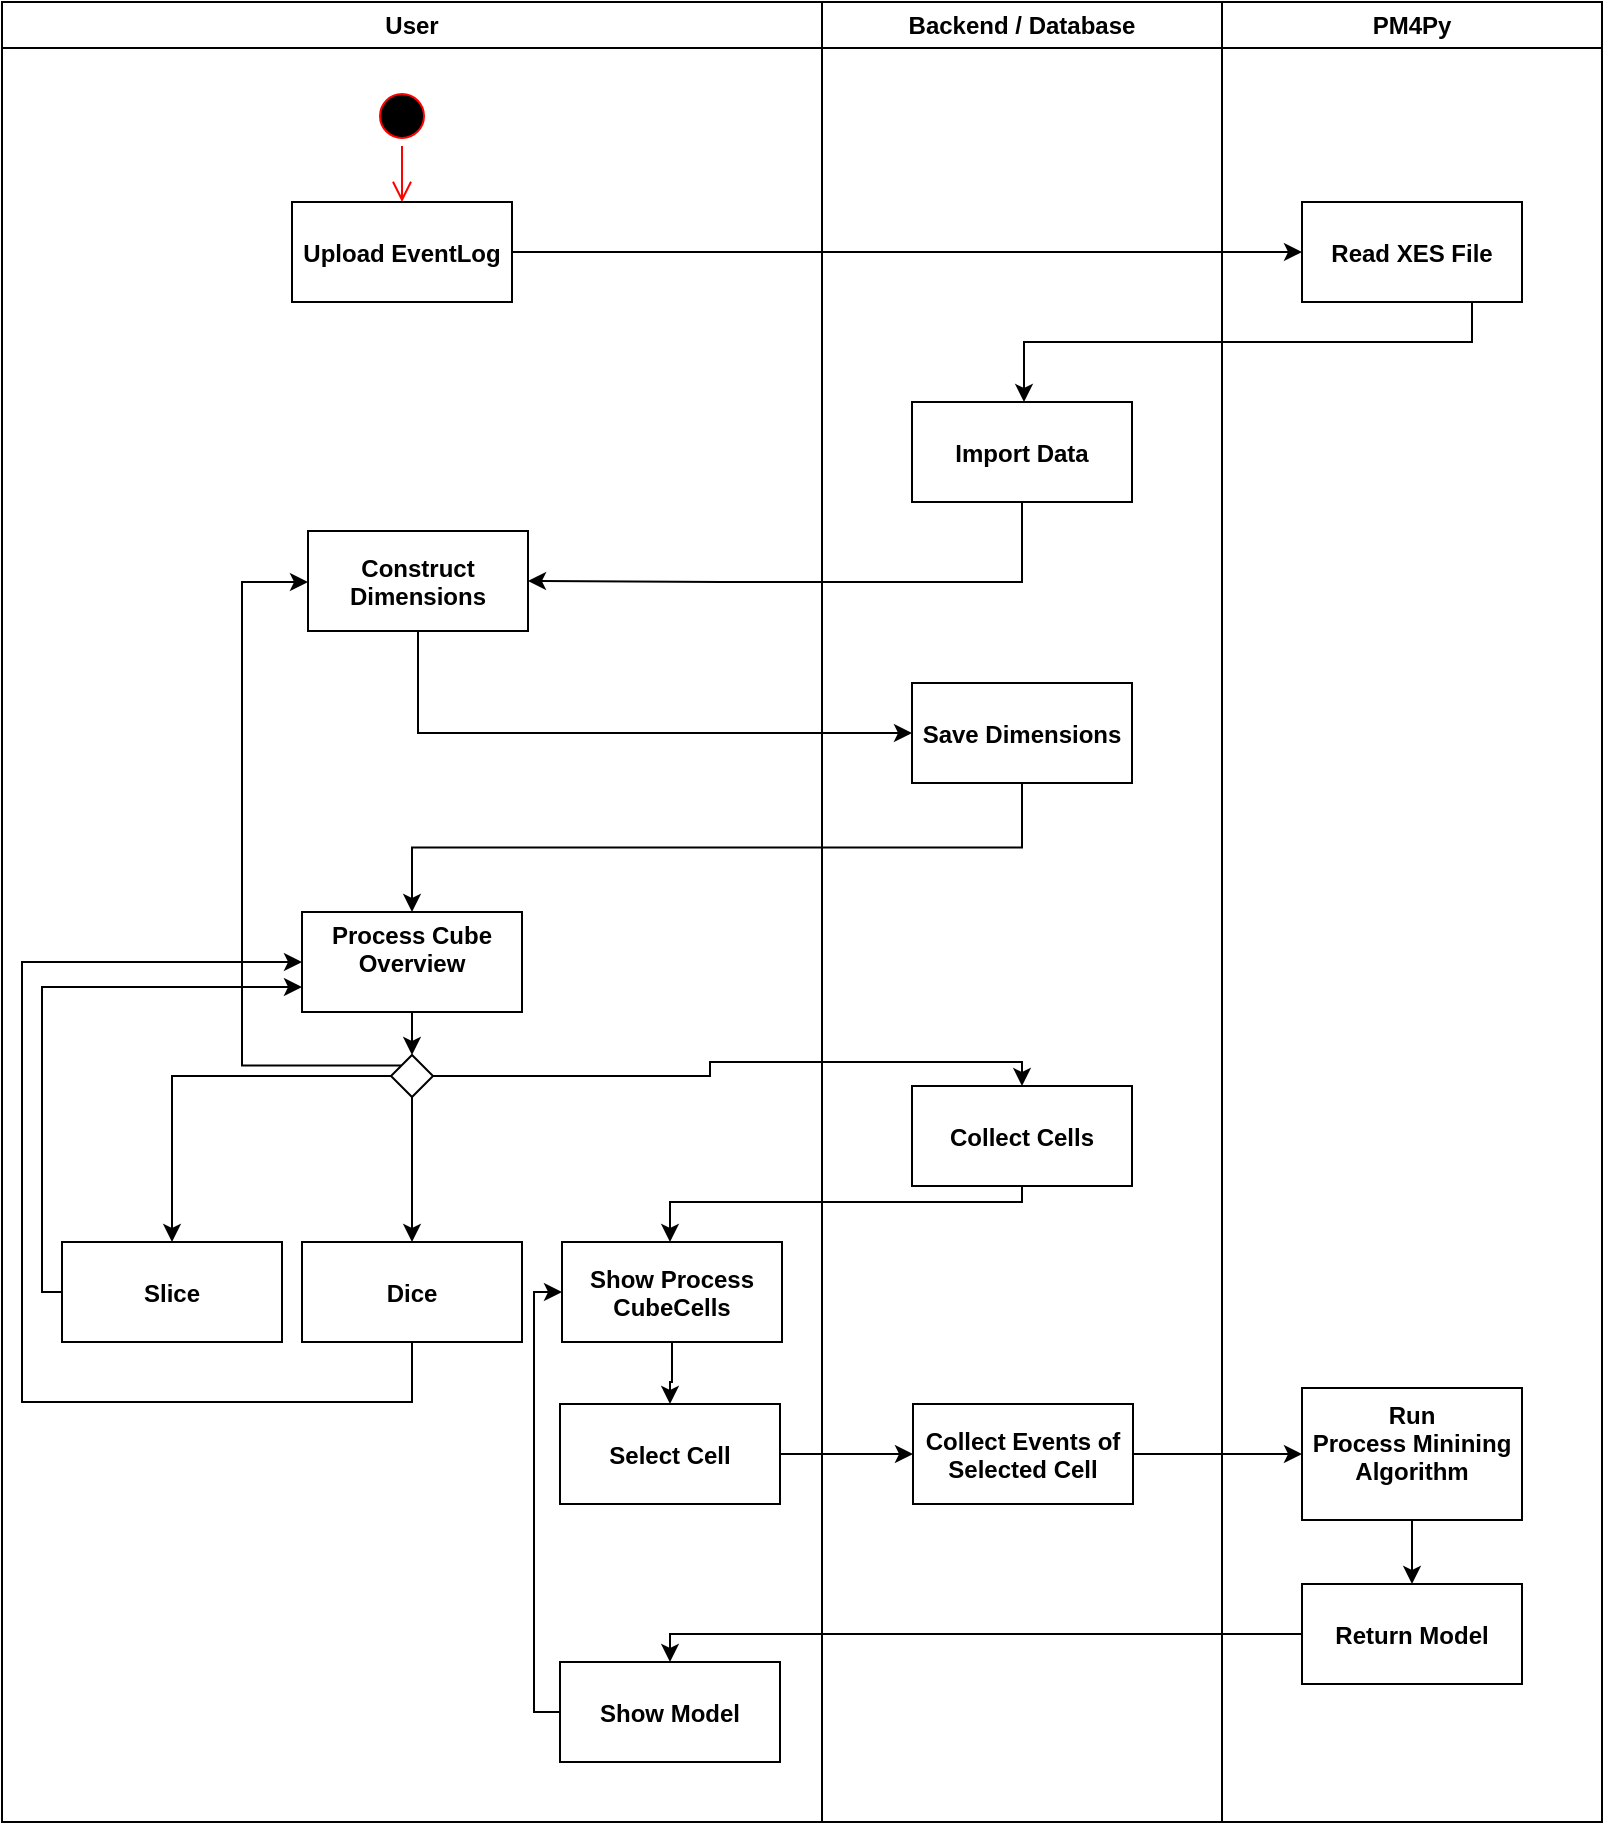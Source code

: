 <mxfile version="10.6.7"><diagram id="KWwAj1VC7hdEXCd_AjQ2" name="Page-1"><mxGraphModel dx="1501" dy="801" grid="1" gridSize="10" guides="1" tooltips="1" connect="1" arrows="1" fold="1" page="1" pageScale="1" pageWidth="827" pageHeight="1169" math="0" shadow="0"><root><mxCell id="0"/><mxCell id="1" parent="0"/><mxCell id="80fcUhE6_okfI0TPS-Sa-1" value="User" style="swimlane;whiteSpace=wrap" vertex="1" parent="1"><mxGeometry x="300" y="150" width="410" height="910" as="geometry"/></mxCell><mxCell id="80fcUhE6_okfI0TPS-Sa-2" value="" style="ellipse;shape=startState;fillColor=#000000;strokeColor=#ff0000;" vertex="1" parent="80fcUhE6_okfI0TPS-Sa-1"><mxGeometry x="185" y="42" width="30" height="30" as="geometry"/></mxCell><mxCell id="80fcUhE6_okfI0TPS-Sa-3" value="" style="edgeStyle=elbowEdgeStyle;elbow=horizontal;verticalAlign=bottom;endArrow=open;endSize=8;strokeColor=#FF0000;endFill=1;rounded=0" edge="1" parent="80fcUhE6_okfI0TPS-Sa-1" source="80fcUhE6_okfI0TPS-Sa-2" target="80fcUhE6_okfI0TPS-Sa-4"><mxGeometry x="185" y="42" as="geometry"><mxPoint x="200" y="112" as="targetPoint"/></mxGeometry></mxCell><mxCell id="80fcUhE6_okfI0TPS-Sa-4" value="Upload EventLog" style="fontStyle=1" vertex="1" parent="80fcUhE6_okfI0TPS-Sa-1"><mxGeometry x="145" y="100" width="110" height="50" as="geometry"/></mxCell><mxCell id="80fcUhE6_okfI0TPS-Sa-5" value="Construct &#10;Dimensions" style="fontStyle=1" vertex="1" parent="80fcUhE6_okfI0TPS-Sa-1"><mxGeometry x="153" y="264.5" width="110" height="50" as="geometry"/></mxCell><mxCell id="80fcUhE6_okfI0TPS-Sa-64" style="edgeStyle=orthogonalEdgeStyle;rounded=0;orthogonalLoop=1;jettySize=auto;html=1;entryX=0;entryY=0.75;entryDx=0;entryDy=0;" edge="1" parent="80fcUhE6_okfI0TPS-Sa-1" source="80fcUhE6_okfI0TPS-Sa-7" target="80fcUhE6_okfI0TPS-Sa-13"><mxGeometry relative="1" as="geometry"><Array as="points"><mxPoint x="20" y="645"/><mxPoint x="20" y="492"/></Array></mxGeometry></mxCell><mxCell id="80fcUhE6_okfI0TPS-Sa-7" value="Slice" style="fontStyle=1" vertex="1" parent="80fcUhE6_okfI0TPS-Sa-1"><mxGeometry x="30" y="620" width="110" height="50" as="geometry"/></mxCell><mxCell id="80fcUhE6_okfI0TPS-Sa-63" style="edgeStyle=orthogonalEdgeStyle;rounded=0;orthogonalLoop=1;jettySize=auto;html=1;entryX=0;entryY=0.5;entryDx=0;entryDy=0;" edge="1" parent="80fcUhE6_okfI0TPS-Sa-1" source="80fcUhE6_okfI0TPS-Sa-8" target="80fcUhE6_okfI0TPS-Sa-13"><mxGeometry relative="1" as="geometry"><Array as="points"><mxPoint x="205" y="700"/><mxPoint x="10" y="700"/><mxPoint x="10" y="480"/></Array></mxGeometry></mxCell><mxCell id="80fcUhE6_okfI0TPS-Sa-8" value="Dice" style="fontStyle=1" vertex="1" parent="80fcUhE6_okfI0TPS-Sa-1"><mxGeometry x="150" y="620" width="110" height="50" as="geometry"/></mxCell><mxCell id="80fcUhE6_okfI0TPS-Sa-10" style="edgeStyle=orthogonalEdgeStyle;rounded=0;orthogonalLoop=1;jettySize=auto;html=1;entryX=0.5;entryY=0;entryDx=0;entryDy=0;" edge="1" parent="80fcUhE6_okfI0TPS-Sa-1" source="80fcUhE6_okfI0TPS-Sa-11" target="80fcUhE6_okfI0TPS-Sa-17"><mxGeometry relative="1" as="geometry"/></mxCell><mxCell id="80fcUhE6_okfI0TPS-Sa-11" value="Show Process &#10;CubeCells" style="fontStyle=1" vertex="1" parent="80fcUhE6_okfI0TPS-Sa-1"><mxGeometry x="280" y="620" width="110" height="50" as="geometry"/></mxCell><mxCell id="80fcUhE6_okfI0TPS-Sa-12" style="edgeStyle=orthogonalEdgeStyle;rounded=0;orthogonalLoop=1;jettySize=auto;html=1;exitX=0.5;exitY=1;exitDx=0;exitDy=0;entryX=0;entryY=0.5;entryDx=0;entryDy=0;" edge="1" parent="80fcUhE6_okfI0TPS-Sa-1" source="80fcUhE6_okfI0TPS-Sa-13" target="80fcUhE6_okfI0TPS-Sa-47"><mxGeometry relative="1" as="geometry"><mxPoint x="204.897" y="534.966" as="targetPoint"/></mxGeometry></mxCell><mxCell id="80fcUhE6_okfI0TPS-Sa-13" value="Process Cube&#10;Overview&#10;" style="fontStyle=1" vertex="1" parent="80fcUhE6_okfI0TPS-Sa-1"><mxGeometry x="150" y="455" width="110" height="50" as="geometry"/></mxCell><mxCell id="80fcUhE6_okfI0TPS-Sa-17" value="Select Cell" style="fontStyle=1" vertex="1" parent="80fcUhE6_okfI0TPS-Sa-1"><mxGeometry x="279" y="701" width="110" height="50" as="geometry"/></mxCell><mxCell id="80fcUhE6_okfI0TPS-Sa-18" style="edgeStyle=orthogonalEdgeStyle;rounded=0;orthogonalLoop=1;jettySize=auto;html=1;exitX=0;exitY=0.5;exitDx=0;exitDy=0;" edge="1" parent="80fcUhE6_okfI0TPS-Sa-1" source="80fcUhE6_okfI0TPS-Sa-19" target="80fcUhE6_okfI0TPS-Sa-11"><mxGeometry relative="1" as="geometry"><mxPoint x="279" y="626" as="targetPoint"/><Array as="points"><mxPoint x="266" y="855"/><mxPoint x="266" y="645"/></Array></mxGeometry></mxCell><mxCell id="80fcUhE6_okfI0TPS-Sa-19" value="Show Model" style="fontStyle=1" vertex="1" parent="80fcUhE6_okfI0TPS-Sa-1"><mxGeometry x="279" y="830" width="110" height="50" as="geometry"/></mxCell><mxCell id="80fcUhE6_okfI0TPS-Sa-49" style="edgeStyle=orthogonalEdgeStyle;rounded=0;orthogonalLoop=1;jettySize=auto;html=1;" edge="1" parent="80fcUhE6_okfI0TPS-Sa-1" source="80fcUhE6_okfI0TPS-Sa-47" target="80fcUhE6_okfI0TPS-Sa-7"><mxGeometry relative="1" as="geometry"/></mxCell><mxCell id="80fcUhE6_okfI0TPS-Sa-50" style="edgeStyle=orthogonalEdgeStyle;rounded=0;orthogonalLoop=1;jettySize=auto;html=1;" edge="1" parent="80fcUhE6_okfI0TPS-Sa-1" source="80fcUhE6_okfI0TPS-Sa-47" target="80fcUhE6_okfI0TPS-Sa-8"><mxGeometry relative="1" as="geometry"/></mxCell><mxCell id="80fcUhE6_okfI0TPS-Sa-55" style="edgeStyle=orthogonalEdgeStyle;rounded=0;orthogonalLoop=1;jettySize=auto;html=1;exitX=0;exitY=1;exitDx=0;exitDy=0;" edge="1" parent="80fcUhE6_okfI0TPS-Sa-1" source="80fcUhE6_okfI0TPS-Sa-47" target="80fcUhE6_okfI0TPS-Sa-5"><mxGeometry relative="1" as="geometry"><Array as="points"><mxPoint x="120" y="532"/><mxPoint x="120" y="290"/></Array></mxGeometry></mxCell><mxCell id="80fcUhE6_okfI0TPS-Sa-47" value="" style="rhombus;whiteSpace=wrap;html=1;direction=south;" vertex="1" parent="80fcUhE6_okfI0TPS-Sa-1"><mxGeometry x="194.5" y="526.5" width="21" height="21" as="geometry"/></mxCell><mxCell id="80fcUhE6_okfI0TPS-Sa-20" value="PM4Py" style="swimlane;whiteSpace=wrap" vertex="1" parent="1"><mxGeometry x="910" y="150" width="190" height="910" as="geometry"/></mxCell><mxCell id="80fcUhE6_okfI0TPS-Sa-60" value="" style="edgeStyle=orthogonalEdgeStyle;rounded=0;orthogonalLoop=1;jettySize=auto;html=1;" edge="1" parent="80fcUhE6_okfI0TPS-Sa-20" source="80fcUhE6_okfI0TPS-Sa-21" target="80fcUhE6_okfI0TPS-Sa-56"><mxGeometry relative="1" as="geometry"/></mxCell><mxCell id="80fcUhE6_okfI0TPS-Sa-21" value="Run &#10;Process Minining&#10;Algorithm&#10;" style="verticalAlign=top;fontStyle=1" vertex="1" parent="80fcUhE6_okfI0TPS-Sa-20"><mxGeometry x="40" y="693" width="110" height="66" as="geometry"/></mxCell><mxCell id="80fcUhE6_okfI0TPS-Sa-31" value="Read XES File" style="fontStyle=1" vertex="1" parent="80fcUhE6_okfI0TPS-Sa-20"><mxGeometry x="40" y="100" width="110" height="50" as="geometry"/></mxCell><mxCell id="80fcUhE6_okfI0TPS-Sa-56" value="Return Model" style="fontStyle=1" vertex="1" parent="80fcUhE6_okfI0TPS-Sa-20"><mxGeometry x="40" y="791" width="110" height="50" as="geometry"/></mxCell><mxCell id="80fcUhE6_okfI0TPS-Sa-32" value="" style="edgeStyle=orthogonalEdgeStyle;rounded=0;orthogonalLoop=1;jettySize=auto;html=1;entryX=0;entryY=0.5;entryDx=0;entryDy=0;" edge="1" parent="1" source="80fcUhE6_okfI0TPS-Sa-4" target="80fcUhE6_okfI0TPS-Sa-31"><mxGeometry relative="1" as="geometry"><mxPoint x="514.5" y="365" as="targetPoint"/></mxGeometry></mxCell><mxCell id="80fcUhE6_okfI0TPS-Sa-35" style="edgeStyle=orthogonalEdgeStyle;rounded=0;orthogonalLoop=1;jettySize=auto;html=1;exitX=1;exitY=0.5;exitDx=0;exitDy=0;entryX=0;entryY=0.5;entryDx=0;entryDy=0;" edge="1" parent="1" source="80fcUhE6_okfI0TPS-Sa-17" target="80fcUhE6_okfI0TPS-Sa-26"><mxGeometry relative="1" as="geometry"/></mxCell><mxCell id="80fcUhE6_okfI0TPS-Sa-36" style="edgeStyle=orthogonalEdgeStyle;rounded=0;orthogonalLoop=1;jettySize=auto;html=1;exitX=0.5;exitY=1;exitDx=0;exitDy=0;entryX=0;entryY=0.5;entryDx=0;entryDy=0;" edge="1" parent="1" source="80fcUhE6_okfI0TPS-Sa-5" target="80fcUhE6_okfI0TPS-Sa-27"><mxGeometry relative="1" as="geometry"/></mxCell><mxCell id="80fcUhE6_okfI0TPS-Sa-37" style="edgeStyle=orthogonalEdgeStyle;rounded=0;orthogonalLoop=1;jettySize=auto;html=1;exitX=0.5;exitY=1;exitDx=0;exitDy=0;entryX=0.5;entryY=0;entryDx=0;entryDy=0;" edge="1" parent="1" source="80fcUhE6_okfI0TPS-Sa-27" target="80fcUhE6_okfI0TPS-Sa-13"><mxGeometry relative="1" as="geometry"/></mxCell><mxCell id="80fcUhE6_okfI0TPS-Sa-22" value="Backend / Database" style="swimlane;whiteSpace=wrap" vertex="1" parent="1"><mxGeometry x="710" y="150" width="200" height="910" as="geometry"/></mxCell><mxCell id="80fcUhE6_okfI0TPS-Sa-24" value="Import Data" style="fontStyle=1" vertex="1" parent="80fcUhE6_okfI0TPS-Sa-22"><mxGeometry x="45" y="200" width="110" height="50" as="geometry"/></mxCell><mxCell id="80fcUhE6_okfI0TPS-Sa-26" value="Collect Events of &#10;Selected Cell" style="fontStyle=1" vertex="1" parent="80fcUhE6_okfI0TPS-Sa-22"><mxGeometry x="45.5" y="701" width="110" height="50" as="geometry"/></mxCell><mxCell id="80fcUhE6_okfI0TPS-Sa-27" value="Save Dimensions" style="fontStyle=1" vertex="1" parent="80fcUhE6_okfI0TPS-Sa-22"><mxGeometry x="45" y="340.5" width="110" height="50" as="geometry"/></mxCell><mxCell id="80fcUhE6_okfI0TPS-Sa-28" value="Collect Cells" style="fontStyle=1" vertex="1" parent="80fcUhE6_okfI0TPS-Sa-22"><mxGeometry x="45" y="542" width="110" height="50" as="geometry"/></mxCell><mxCell id="80fcUhE6_okfI0TPS-Sa-29" style="edgeStyle=orthogonalEdgeStyle;rounded=0;orthogonalLoop=1;jettySize=auto;html=1;exitX=1;exitY=0.5;exitDx=0;exitDy=0;entryX=0;entryY=0.5;entryDx=0;entryDy=0;" edge="1" parent="1" source="80fcUhE6_okfI0TPS-Sa-26" target="80fcUhE6_okfI0TPS-Sa-21"><mxGeometry relative="1" as="geometry"/></mxCell><mxCell id="80fcUhE6_okfI0TPS-Sa-52" style="edgeStyle=orthogonalEdgeStyle;rounded=0;orthogonalLoop=1;jettySize=auto;html=1;entryX=0.5;entryY=0;entryDx=0;entryDy=0;" edge="1" parent="1" source="80fcUhE6_okfI0TPS-Sa-47" target="80fcUhE6_okfI0TPS-Sa-28"><mxGeometry relative="1" as="geometry"><Array as="points"><mxPoint x="654" y="687"/><mxPoint x="654" y="680"/><mxPoint x="810" y="680"/></Array></mxGeometry></mxCell><mxCell id="80fcUhE6_okfI0TPS-Sa-59" style="edgeStyle=orthogonalEdgeStyle;rounded=0;orthogonalLoop=1;jettySize=auto;html=1;entryX=0.5;entryY=0;entryDx=0;entryDy=0;" edge="1" parent="1" source="80fcUhE6_okfI0TPS-Sa-56" target="80fcUhE6_okfI0TPS-Sa-19"><mxGeometry relative="1" as="geometry"><Array as="points"><mxPoint x="810" y="966"/><mxPoint x="810" y="966"/></Array></mxGeometry></mxCell><mxCell id="80fcUhE6_okfI0TPS-Sa-61" style="edgeStyle=orthogonalEdgeStyle;rounded=0;orthogonalLoop=1;jettySize=auto;html=1;" edge="1" parent="1" source="80fcUhE6_okfI0TPS-Sa-28" target="80fcUhE6_okfI0TPS-Sa-11"><mxGeometry relative="1" as="geometry"><Array as="points"><mxPoint x="810" y="750"/><mxPoint x="634" y="750"/></Array></mxGeometry></mxCell><mxCell id="80fcUhE6_okfI0TPS-Sa-62" style="edgeStyle=orthogonalEdgeStyle;rounded=0;orthogonalLoop=1;jettySize=auto;html=1;" edge="1" parent="1" source="80fcUhE6_okfI0TPS-Sa-31" target="80fcUhE6_okfI0TPS-Sa-24"><mxGeometry relative="1" as="geometry"><Array as="points"><mxPoint x="1035" y="320"/><mxPoint x="811" y="320"/></Array></mxGeometry></mxCell><mxCell id="80fcUhE6_okfI0TPS-Sa-65" style="edgeStyle=orthogonalEdgeStyle;rounded=0;orthogonalLoop=1;jettySize=auto;html=1;entryX=1;entryY=0.5;entryDx=0;entryDy=0;" edge="1" parent="1" source="80fcUhE6_okfI0TPS-Sa-24" target="80fcUhE6_okfI0TPS-Sa-5"><mxGeometry relative="1" as="geometry"><Array as="points"><mxPoint x="810" y="440"/><mxPoint x="659" y="440"/></Array></mxGeometry></mxCell></root></mxGraphModel></diagram></mxfile>